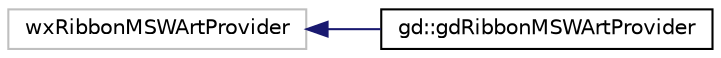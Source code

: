 digraph "Graphical Class Hierarchy"
{
  edge [fontname="Helvetica",fontsize="10",labelfontname="Helvetica",labelfontsize="10"];
  node [fontname="Helvetica",fontsize="10",shape=record];
  rankdir="LR";
  Node1 [label="wxRibbonMSWArtProvider",height=0.2,width=0.4,color="grey75", fillcolor="white", style="filled"];
  Node1 -> Node2 [dir="back",color="midnightblue",fontsize="10",style="solid",fontname="Helvetica"];
  Node2 [label="gd::gdRibbonMSWArtProvider",height=0.2,width=0.4,color="black", fillcolor="white", style="filled",URL="$classgd_1_1gd_ribbon_m_s_w_art_provider.html",tooltip="Internal art provider providing a nice help button instead of the default one. "];
}
